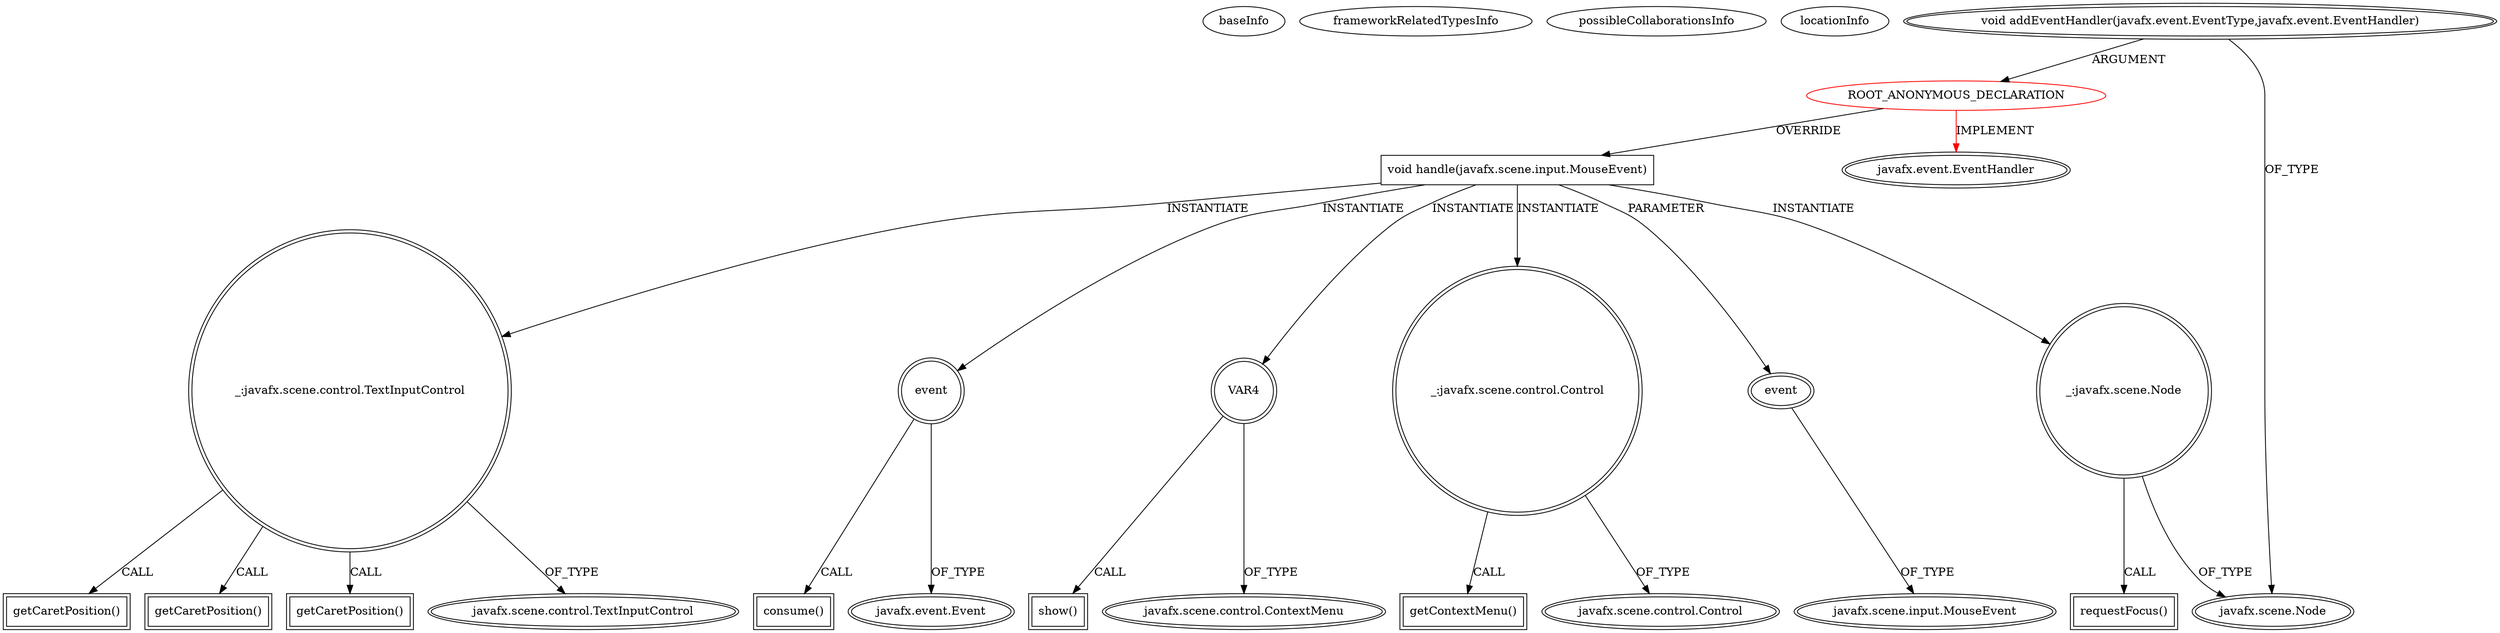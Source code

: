 digraph {
baseInfo[graphId=3724,category="extension_graph",isAnonymous=true,possibleRelation=false]
frameworkRelatedTypesInfo[0="javafx.event.EventHandler"]
possibleCollaborationsInfo[]
locationInfo[projectName="nablex-jfx-control-date",filePath="/nablex-jfx-control-date/jfx-control-date-master/src/main/java/be/nabu/jfx/control/date/DatePicker.java",contextSignature="void initialize()",graphId="3724"]
0[label="ROOT_ANONYMOUS_DECLARATION",vertexType="ROOT_ANONYMOUS_DECLARATION",isFrameworkType=false,color=red]
1[label="javafx.event.EventHandler",vertexType="FRAMEWORK_INTERFACE_TYPE",isFrameworkType=true,peripheries=2]
2[label="void addEventHandler(javafx.event.EventType,javafx.event.EventHandler)",vertexType="OUTSIDE_CALL",isFrameworkType=true,peripheries=2]
3[label="javafx.scene.Node",vertexType="FRAMEWORK_CLASS_TYPE",isFrameworkType=true,peripheries=2]
4[label="void handle(javafx.scene.input.MouseEvent)",vertexType="OVERRIDING_METHOD_DECLARATION",isFrameworkType=false,shape=box]
5[label="event",vertexType="PARAMETER_DECLARATION",isFrameworkType=true,peripheries=2]
6[label="javafx.scene.input.MouseEvent",vertexType="FRAMEWORK_CLASS_TYPE",isFrameworkType=true,peripheries=2]
7[label="_:javafx.scene.control.TextInputControl",vertexType="VARIABLE_EXPRESION",isFrameworkType=true,peripheries=2,shape=circle]
9[label="javafx.scene.control.TextInputControl",vertexType="FRAMEWORK_CLASS_TYPE",isFrameworkType=true,peripheries=2]
8[label="getCaretPosition()",vertexType="INSIDE_CALL",isFrameworkType=true,peripheries=2,shape=box]
11[label="getCaretPosition()",vertexType="INSIDE_CALL",isFrameworkType=true,peripheries=2,shape=box]
13[label="getCaretPosition()",vertexType="INSIDE_CALL",isFrameworkType=true,peripheries=2,shape=box]
14[label="event",vertexType="VARIABLE_EXPRESION",isFrameworkType=true,peripheries=2,shape=circle]
16[label="javafx.event.Event",vertexType="FRAMEWORK_CLASS_TYPE",isFrameworkType=true,peripheries=2]
15[label="consume()",vertexType="INSIDE_CALL",isFrameworkType=true,peripheries=2,shape=box]
17[label="VAR4",vertexType="VARIABLE_EXPRESION",isFrameworkType=true,peripheries=2,shape=circle]
19[label="javafx.scene.control.ContextMenu",vertexType="FRAMEWORK_CLASS_TYPE",isFrameworkType=true,peripheries=2]
18[label="show()",vertexType="INSIDE_CALL",isFrameworkType=true,peripheries=2,shape=box]
20[label="_:javafx.scene.control.Control",vertexType="VARIABLE_EXPRESION",isFrameworkType=true,peripheries=2,shape=circle]
22[label="javafx.scene.control.Control",vertexType="FRAMEWORK_CLASS_TYPE",isFrameworkType=true,peripheries=2]
21[label="getContextMenu()",vertexType="INSIDE_CALL",isFrameworkType=true,peripheries=2,shape=box]
23[label="_:javafx.scene.Node",vertexType="VARIABLE_EXPRESION",isFrameworkType=true,peripheries=2,shape=circle]
24[label="requestFocus()",vertexType="INSIDE_CALL",isFrameworkType=true,peripheries=2,shape=box]
0->1[label="IMPLEMENT",color=red]
2->0[label="ARGUMENT"]
2->3[label="OF_TYPE"]
0->4[label="OVERRIDE"]
5->6[label="OF_TYPE"]
4->5[label="PARAMETER"]
4->7[label="INSTANTIATE"]
7->9[label="OF_TYPE"]
7->8[label="CALL"]
7->11[label="CALL"]
7->13[label="CALL"]
4->14[label="INSTANTIATE"]
14->16[label="OF_TYPE"]
14->15[label="CALL"]
4->17[label="INSTANTIATE"]
17->19[label="OF_TYPE"]
17->18[label="CALL"]
4->20[label="INSTANTIATE"]
20->22[label="OF_TYPE"]
20->21[label="CALL"]
4->23[label="INSTANTIATE"]
23->3[label="OF_TYPE"]
23->24[label="CALL"]
}

